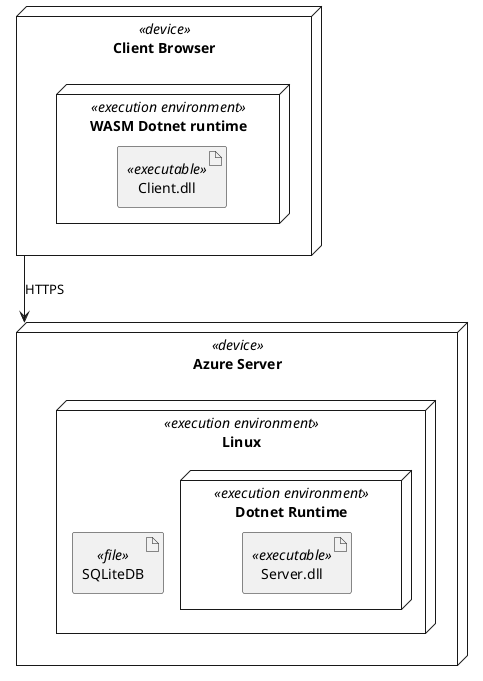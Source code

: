 @startuml
node "Client Browser" as Client <<device>> {
  node "WASM Dotnet runtime" as ClientRuntime <<execution environment>> {
        artifact "Client.dll" <<executable>>
    }
}

node "Azure Server" as Server <<device>> { 
    node "Linux" as Linux <<execution environment>> {
        node "Dotnet Runtime" as Dotnet <<execution environment>> {
            artifact "Server.dll" as ServerArtifact <<executable>>
        }
        artifact "SQLiteDB" as SQLiteDB <<file>>
    }
}

' Communication between nodes
Client --> Server : HTTPS
@enduml
